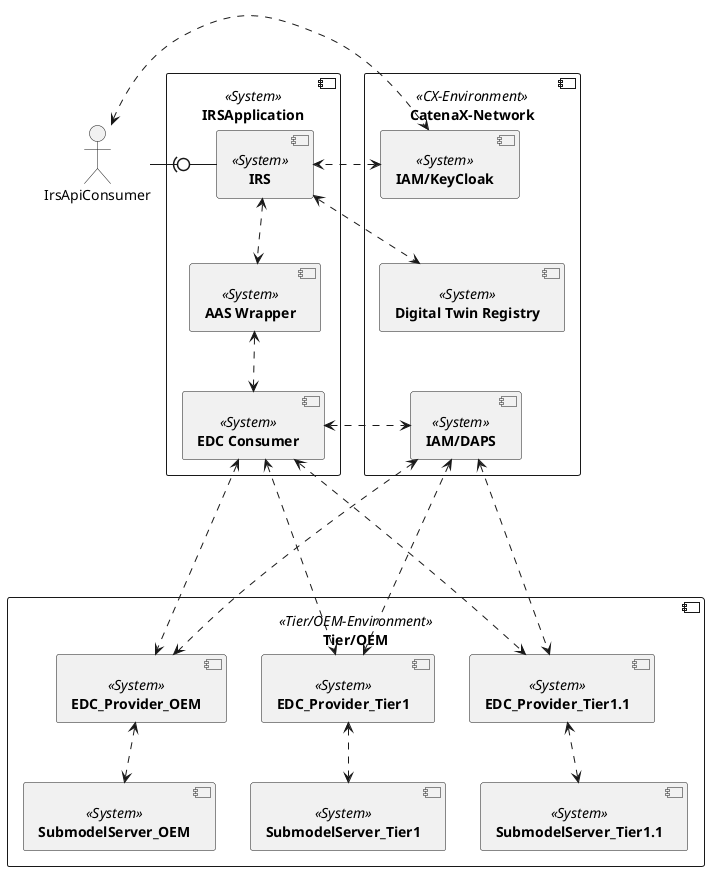 The interfaces show how the components interact with each other and which interfaces the IRS is providing. 

Component Diagram

@startuml
skinparam monochrome true
skinparam shadowing false
skinparam spacing 50


component [**IRSApplication**] <<System>> {
	component [**IRS**] <<System>> as IRS
	component [**AAS Wrapper**] <<System>> as AAS_W
	component [**EDC Consumer**] <<System>> as EDC

}

component [**CatenaX-Network**] <<CX-Environment>> {
    component [**IAM/KeyCloak**] <<System>> as IAM_IRS
    component [**Digital Twin Registry**] <<System>> as DT_REG
    component [**IAM/DAPS**] <<System>> as IAM_DAPS
    IAM_IRS --[hidden]> DT_REG
    DT_REG --[hidden]>  IAM_DAPS
}

component [**Tier/OEM**] <<Tier/OEM-Environment>> {

    component [**EDC_Provider_OEM**] <<System>> as EDCProviderOEM
    component [**EDC_Provider_Tier1**] <<System>> as EDCProviderTier1
    component [**EDC_Provider_Tier1.1**] <<System>> as EDCProviderTier11
    component [**SubmodelServer_OEM**] <<System>> as SubmodelServerOEM
    component [**SubmodelServer_Tier1**] <<System>> as SubmodelServerTier1
    component [**SubmodelServer_Tier1.1**] <<System>> as SubmodelServerTier11
}


actor IrsApiConsumer

IrsApiConsumer -right(0- IRS
IrsApiConsumer <.r.> IAM_IRS
IRS <.d.> AAS_W
IRS <.l.> IAM_IRS
AAS_W <..> EDC
IRS <.> DT_REG
EDC <..> IAM_DAPS
EDC <..> EDCProviderOEM
EDC <...> EDCProviderTier1
EDC <....> EDCProviderTier11
IAM_DAPS <..> EDCProviderOEM
IAM_DAPS <...> EDCProviderTier1
IAM_DAPS <....> EDCProviderTier11
EDCProviderOEM <..> SubmodelServerOEM
EDCProviderTier1 <..> SubmodelServerTier1
EDCProviderTier11 <..> SubmodelServerTier11

@enduml